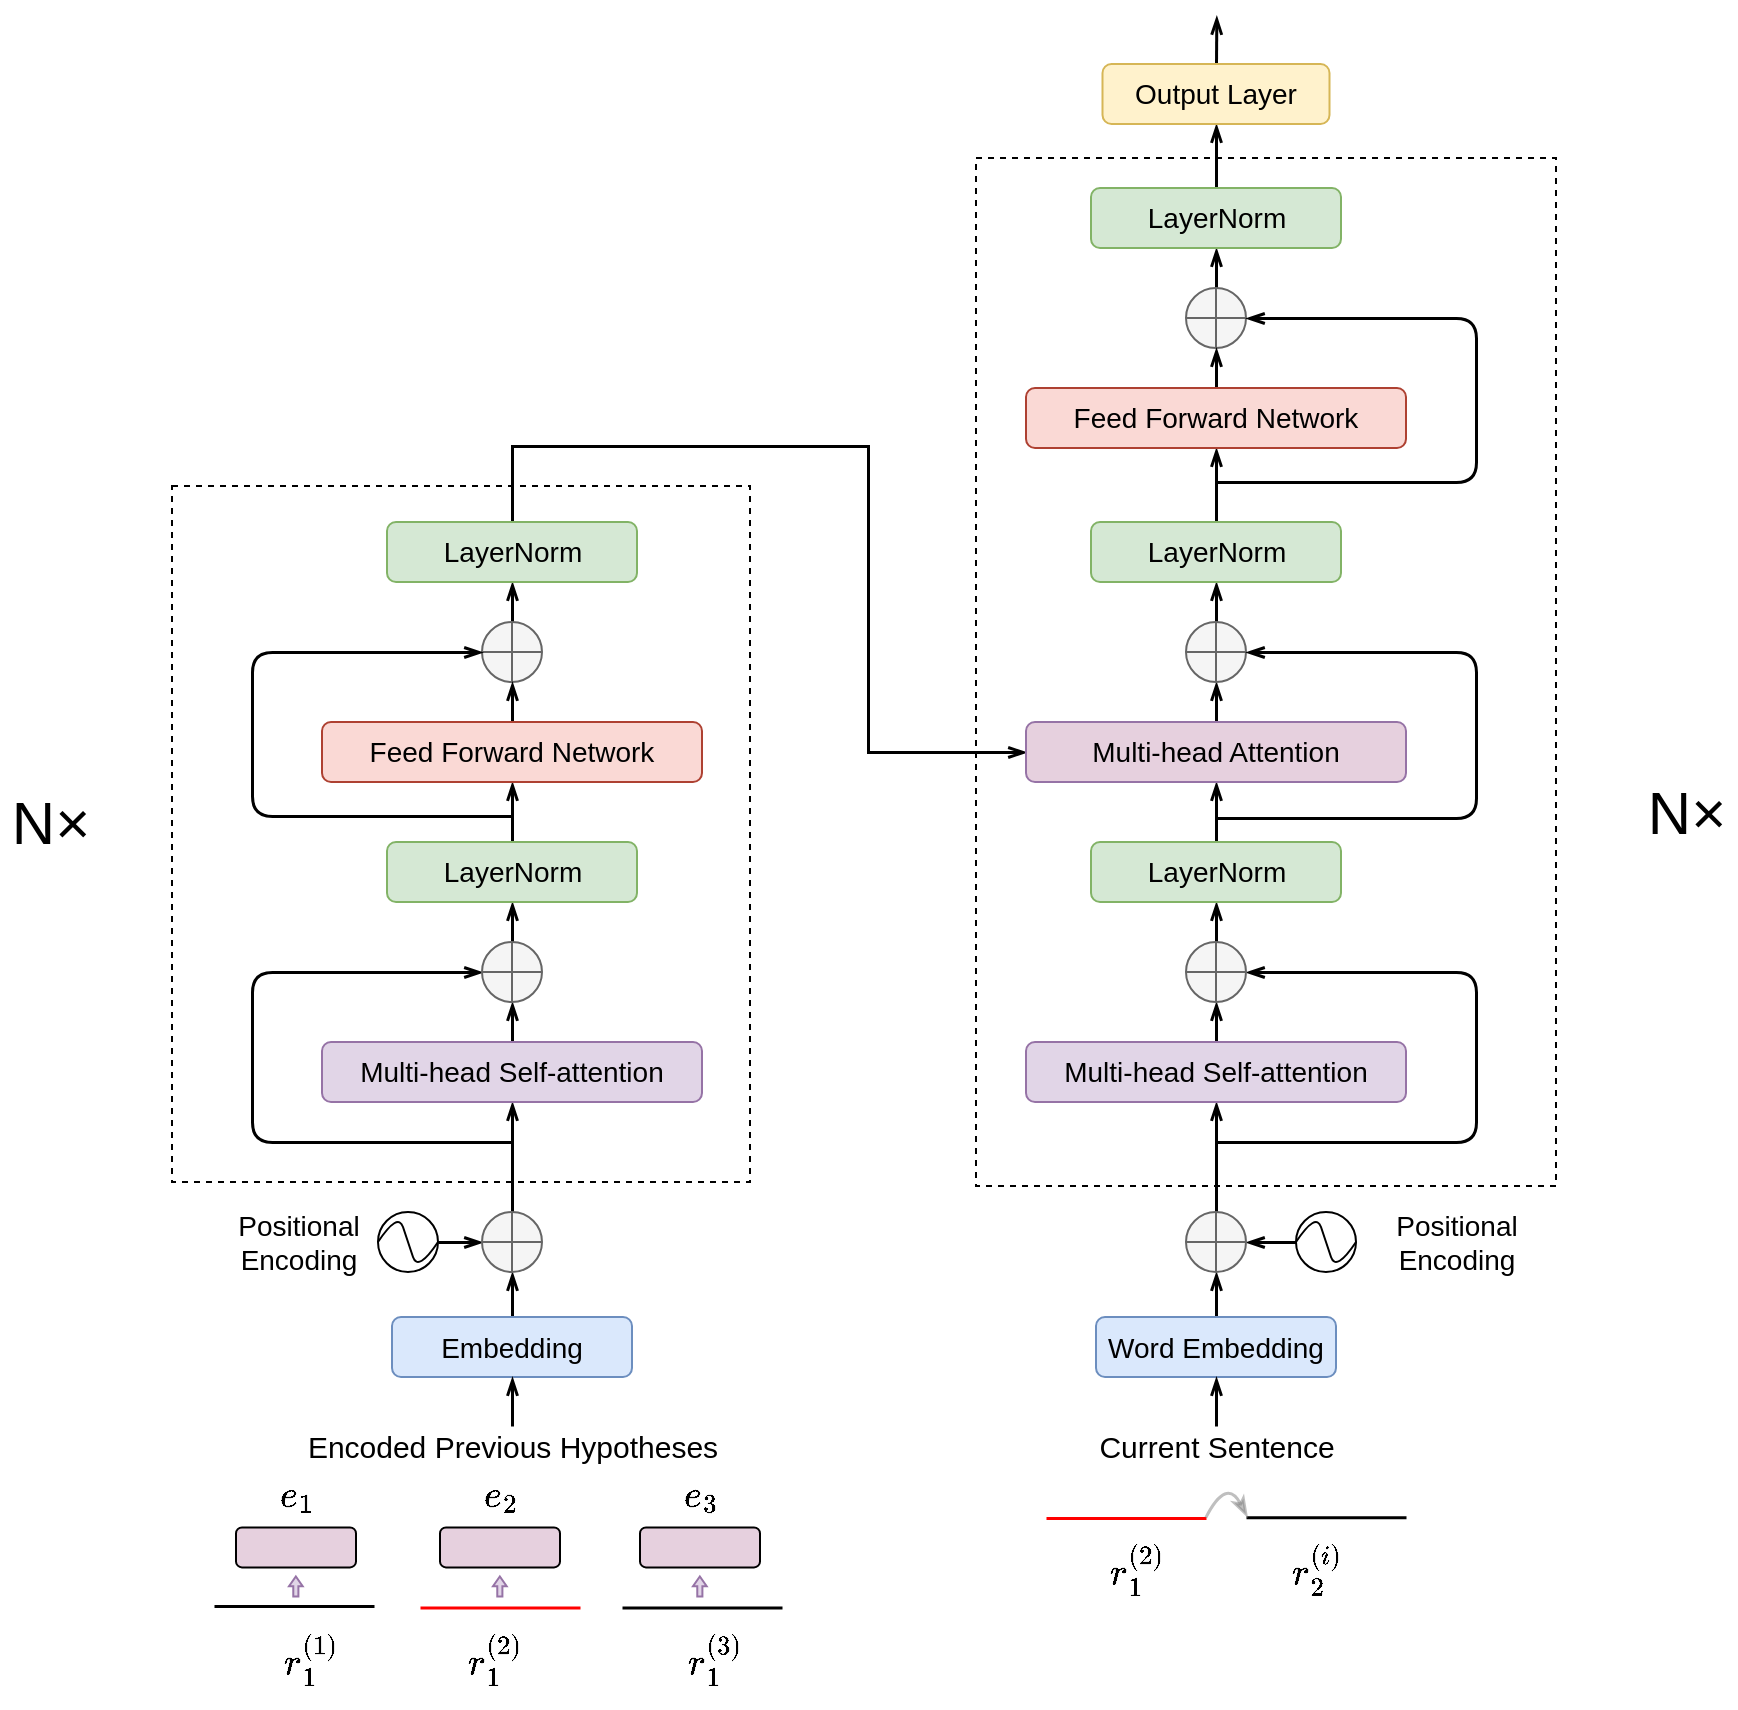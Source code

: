 <mxfile version="16.2.2" type="github">
  <diagram id="z0HHgGlnCuGLutk6PVgF" name="Page-1">
    <mxGraphModel dx="2111" dy="1960" grid="1" gridSize="10" guides="1" tooltips="1" connect="1" arrows="1" fold="1" page="1" pageScale="1" pageWidth="850" pageHeight="1100" math="1" shadow="0">
      <root>
        <mxCell id="0" />
        <mxCell id="1" parent="0" />
        <mxCell id="-9f_2I6R7RaSuf_OZ0Q_-21" value="&lt;font style=&quot;font-size: 16px&quot;&gt;$$r_1^{(2)}$$&lt;/font&gt;" style="text;html=1;align=center;verticalAlign=middle;resizable=0;points=[];autosize=1;strokeColor=none;fillColor=none;fontSize=30;" parent="1" vertex="1">
          <mxGeometry x="189" y="706.03" width="110" height="50" as="geometry" />
        </mxCell>
        <mxCell id="-9f_2I6R7RaSuf_OZ0Q_-22" value="&lt;font style=&quot;font-size: 16px&quot;&gt;$$r_2^{(i)}$$&lt;/font&gt;" style="text;html=1;align=center;verticalAlign=middle;resizable=0;points=[];autosize=1;strokeColor=none;fillColor=none;fontSize=30;" parent="1" vertex="1">
          <mxGeometry x="279" y="706.03" width="110" height="50" as="geometry" />
        </mxCell>
        <mxCell id="-9f_2I6R7RaSuf_OZ0Q_-12" value="&lt;font style=&quot;font-size: 16px&quot;&gt;$$r_1^{(3)}$$&lt;/font&gt;" style="text;html=1;align=center;verticalAlign=middle;resizable=0;points=[];autosize=1;strokeColor=none;fillColor=none;fontSize=30;" parent="1" vertex="1">
          <mxGeometry x="-22" y="750.69" width="110" height="50" as="geometry" />
        </mxCell>
        <mxCell id="-9f_2I6R7RaSuf_OZ0Q_-6" value="&lt;font style=&quot;font-size: 16px&quot;&gt;$$r_1^{(2)}$$&lt;/font&gt;" style="text;html=1;align=center;verticalAlign=middle;resizable=0;points=[];autosize=1;strokeColor=none;fillColor=none;fontSize=30;" parent="1" vertex="1">
          <mxGeometry x="-132" y="750.69" width="110" height="50" as="geometry" />
        </mxCell>
        <mxCell id="CTJLBTLDGU4M1NpmP4fn-86" value="" style="rounded=0;whiteSpace=wrap;html=1;shadow=0;glass=0;dashed=1;sketch=0;fillColor=none;" parent="1" vertex="1">
          <mxGeometry x="-238" y="190" width="289" height="348" as="geometry" />
        </mxCell>
        <mxCell id="CTJLBTLDGU4M1NpmP4fn-3" style="edgeStyle=orthogonalEdgeStyle;rounded=0;orthogonalLoop=1;jettySize=auto;html=1;entryX=0.5;entryY=1;entryDx=0;entryDy=0;strokeWidth=1.5;endArrow=openThin;endFill=0;exitX=0.5;exitY=0;exitDx=0;exitDy=0;" parent="1" source="CTJLBTLDGU4M1NpmP4fn-72" target="CTJLBTLDGU4M1NpmP4fn-2" edge="1">
          <mxGeometry relative="1" as="geometry">
            <mxPoint x="-68" y="537" as="sourcePoint" />
          </mxGeometry>
        </mxCell>
        <mxCell id="CTJLBTLDGU4M1NpmP4fn-6" style="edgeStyle=orthogonalEdgeStyle;rounded=0;orthogonalLoop=1;jettySize=auto;html=1;exitX=0.5;exitY=0;exitDx=0;exitDy=0;entryX=0.5;entryY=1;entryDx=0;entryDy=0;endArrow=openThin;endFill=0;strokeWidth=1.5;" parent="1" source="CTJLBTLDGU4M1NpmP4fn-2" target="CTJLBTLDGU4M1NpmP4fn-5" edge="1">
          <mxGeometry relative="1" as="geometry" />
        </mxCell>
        <mxCell id="CTJLBTLDGU4M1NpmP4fn-2" value="&lt;span style=&quot;font-size: 14px&quot;&gt;Multi-head Self-attention&lt;/span&gt;" style="rounded=1;whiteSpace=wrap;html=1;fillColor=#e1d5e7;strokeColor=#9673a6;" parent="1" vertex="1">
          <mxGeometry x="-163" y="468" width="190" height="30" as="geometry" />
        </mxCell>
        <mxCell id="CTJLBTLDGU4M1NpmP4fn-4" value="" style="edgeStyle=elbowEdgeStyle;elbow=horizontal;endArrow=openThin;html=1;strokeWidth=1.5;entryX=0;entryY=0.5;entryDx=0;entryDy=0;endFill=0;" parent="1" target="CTJLBTLDGU4M1NpmP4fn-5" edge="1">
          <mxGeometry width="50" height="50" relative="1" as="geometry">
            <mxPoint x="-68" y="518" as="sourcePoint" />
            <mxPoint x="32" y="428" as="targetPoint" />
            <Array as="points">
              <mxPoint x="-198" y="478" />
              <mxPoint x="102" y="458" />
            </Array>
          </mxGeometry>
        </mxCell>
        <mxCell id="CTJLBTLDGU4M1NpmP4fn-12" style="edgeStyle=orthogonalEdgeStyle;rounded=0;orthogonalLoop=1;jettySize=auto;html=1;exitX=0.5;exitY=0;exitDx=0;exitDy=0;entryX=0.5;entryY=1;entryDx=0;entryDy=0;endArrow=openThin;endFill=0;strokeWidth=1.5;" parent="1" source="CTJLBTLDGU4M1NpmP4fn-5" target="CTJLBTLDGU4M1NpmP4fn-7" edge="1">
          <mxGeometry relative="1" as="geometry" />
        </mxCell>
        <mxCell id="CTJLBTLDGU4M1NpmP4fn-5" value="" style="shape=orEllipse;perimeter=ellipsePerimeter;whiteSpace=wrap;html=1;backgroundOutline=1;fillColor=#f5f5f5;strokeColor=#666666;fontColor=#333333;" parent="1" vertex="1">
          <mxGeometry x="-83" y="418" width="30" height="30" as="geometry" />
        </mxCell>
        <mxCell id="CTJLBTLDGU4M1NpmP4fn-11" style="edgeStyle=orthogonalEdgeStyle;rounded=0;orthogonalLoop=1;jettySize=auto;html=1;exitX=0.5;exitY=0;exitDx=0;exitDy=0;entryX=0.5;entryY=1;entryDx=0;entryDy=0;endArrow=openThin;endFill=0;strokeWidth=1.5;" parent="1" source="CTJLBTLDGU4M1NpmP4fn-7" target="CTJLBTLDGU4M1NpmP4fn-10" edge="1">
          <mxGeometry relative="1" as="geometry" />
        </mxCell>
        <mxCell id="CTJLBTLDGU4M1NpmP4fn-7" value="&lt;span style=&quot;font-size: 14px&quot;&gt;LayerNorm&lt;/span&gt;" style="rounded=1;whiteSpace=wrap;html=1;fillColor=#d5e8d4;strokeColor=#82b366;" parent="1" vertex="1">
          <mxGeometry x="-130.5" y="368" width="125" height="30" as="geometry" />
        </mxCell>
        <mxCell id="CTJLBTLDGU4M1NpmP4fn-16" style="edgeStyle=orthogonalEdgeStyle;rounded=0;orthogonalLoop=1;jettySize=auto;html=1;exitX=0.5;exitY=0;exitDx=0;exitDy=0;entryX=0.5;entryY=1;entryDx=0;entryDy=0;endArrow=openThin;endFill=0;strokeWidth=1.5;" parent="1" source="CTJLBTLDGU4M1NpmP4fn-9" target="CTJLBTLDGU4M1NpmP4fn-15" edge="1">
          <mxGeometry relative="1" as="geometry" />
        </mxCell>
        <mxCell id="CTJLBTLDGU4M1NpmP4fn-9" value="" style="shape=orEllipse;perimeter=ellipsePerimeter;whiteSpace=wrap;html=1;backgroundOutline=1;fillColor=#f5f5f5;strokeColor=#666666;fontColor=#333333;" parent="1" vertex="1">
          <mxGeometry x="-83" y="258" width="30" height="30" as="geometry" />
        </mxCell>
        <mxCell id="CTJLBTLDGU4M1NpmP4fn-13" style="edgeStyle=orthogonalEdgeStyle;rounded=0;orthogonalLoop=1;jettySize=auto;html=1;exitX=0.5;exitY=0;exitDx=0;exitDy=0;entryX=0.5;entryY=1;entryDx=0;entryDy=0;endArrow=openThin;endFill=0;strokeWidth=1.5;" parent="1" source="CTJLBTLDGU4M1NpmP4fn-10" target="CTJLBTLDGU4M1NpmP4fn-9" edge="1">
          <mxGeometry relative="1" as="geometry" />
        </mxCell>
        <mxCell id="CTJLBTLDGU4M1NpmP4fn-10" value="&lt;span style=&quot;font-size: 14px&quot;&gt;Feed Forward Network&lt;/span&gt;" style="rounded=1;whiteSpace=wrap;html=1;fillColor=#fad9d5;strokeColor=#ae4132;" parent="1" vertex="1">
          <mxGeometry x="-163" y="308" width="190" height="30" as="geometry" />
        </mxCell>
        <mxCell id="CTJLBTLDGU4M1NpmP4fn-14" value="" style="edgeStyle=elbowEdgeStyle;elbow=horizontal;endArrow=openThin;html=1;strokeWidth=1.5;endFill=0;entryX=0;entryY=0.5;entryDx=0;entryDy=0;" parent="1" target="CTJLBTLDGU4M1NpmP4fn-9" edge="1">
          <mxGeometry width="50" height="50" relative="1" as="geometry">
            <mxPoint x="-68" y="355" as="sourcePoint" />
            <mxPoint x="-88" y="288" as="targetPoint" />
            <Array as="points">
              <mxPoint x="-198" y="318" />
            </Array>
          </mxGeometry>
        </mxCell>
        <mxCell id="CTJLBTLDGU4M1NpmP4fn-18" style="edgeStyle=orthogonalEdgeStyle;rounded=0;orthogonalLoop=1;jettySize=auto;html=1;exitX=0.5;exitY=0;exitDx=0;exitDy=0;endArrow=openThin;endFill=0;strokeWidth=1.5;entryX=0;entryY=0.5;entryDx=0;entryDy=0;" parent="1" source="CTJLBTLDGU4M1NpmP4fn-15" target="Ly3B1sIh1hLR3FMpoDLW-36" edge="1">
          <mxGeometry relative="1" as="geometry">
            <mxPoint x="-159" y="164" as="targetPoint" />
            <Array as="points">
              <mxPoint x="-68" y="170" />
              <mxPoint x="110" y="170" />
              <mxPoint x="110" y="323" />
            </Array>
          </mxGeometry>
        </mxCell>
        <mxCell id="CTJLBTLDGU4M1NpmP4fn-15" value="&lt;span style=&quot;font-size: 14px&quot;&gt;LayerNorm&lt;/span&gt;" style="rounded=1;whiteSpace=wrap;html=1;fillColor=#d5e8d4;strokeColor=#82b366;" parent="1" vertex="1">
          <mxGeometry x="-130.5" y="208" width="125" height="30" as="geometry" />
        </mxCell>
        <mxCell id="CTJLBTLDGU4M1NpmP4fn-75" style="edgeStyle=none;rounded=0;orthogonalLoop=1;jettySize=auto;html=1;exitX=0.5;exitY=0;exitDx=0;exitDy=0;entryX=0.5;entryY=1;entryDx=0;entryDy=0;endArrow=openThin;endFill=0;strokeWidth=1.5;" parent="1" source="CTJLBTLDGU4M1NpmP4fn-62" target="CTJLBTLDGU4M1NpmP4fn-72" edge="1">
          <mxGeometry relative="1" as="geometry" />
        </mxCell>
        <mxCell id="CTJLBTLDGU4M1NpmP4fn-62" value="&lt;font style=&quot;font-size: 14px&quot;&gt;Embedding&lt;/font&gt;" style="rounded=1;whiteSpace=wrap;html=1;fillColor=#dae8fc;strokeColor=#6c8ebf;" parent="1" vertex="1">
          <mxGeometry x="-128" y="605.5" width="120" height="30" as="geometry" />
        </mxCell>
        <mxCell id="CTJLBTLDGU4M1NpmP4fn-64" value="" style="endArrow=openThin;html=1;strokeWidth=1.5;entryX=0.5;entryY=1;entryDx=0;entryDy=0;endFill=0;" parent="1" edge="1">
          <mxGeometry width="50" height="50" relative="1" as="geometry">
            <mxPoint x="-68" y="660" as="sourcePoint" />
            <mxPoint x="-68.0" y="635.5" as="targetPoint" />
          </mxGeometry>
        </mxCell>
        <mxCell id="CTJLBTLDGU4M1NpmP4fn-90" style="edgeStyle=none;rounded=0;orthogonalLoop=1;jettySize=auto;html=1;exitX=1;exitY=0.5;exitDx=0;exitDy=0;entryX=0;entryY=0.5;entryDx=0;entryDy=0;endArrow=openThin;endFill=0;strokeWidth=1.5;" parent="1" source="CTJLBTLDGU4M1NpmP4fn-65" target="CTJLBTLDGU4M1NpmP4fn-72" edge="1">
          <mxGeometry relative="1" as="geometry" />
        </mxCell>
        <mxCell id="CTJLBTLDGU4M1NpmP4fn-65" value="" style="ellipse;whiteSpace=wrap;html=1;aspect=fixed;rounded=0;shadow=0;glass=0;sketch=0;strokeColor=#000000;fillColor=none;gradientColor=none;" parent="1" vertex="1">
          <mxGeometry x="-135" y="553" width="30" height="30" as="geometry" />
        </mxCell>
        <mxCell id="CTJLBTLDGU4M1NpmP4fn-69" value="" style="curved=1;endArrow=none;html=1;strokeWidth=1;exitX=0;exitY=0.5;exitDx=0;exitDy=0;entryX=1;entryY=0.5;entryDx=0;entryDy=0;endFill=0;" parent="1" source="CTJLBTLDGU4M1NpmP4fn-65" target="CTJLBTLDGU4M1NpmP4fn-65" edge="1">
          <mxGeometry width="50" height="50" relative="1" as="geometry">
            <mxPoint x="-125" y="612" as="sourcePoint" />
            <mxPoint x="-75" y="562" as="targetPoint" />
            <Array as="points">
              <mxPoint x="-125" y="553" />
              <mxPoint x="-120" y="568" />
              <mxPoint x="-115" y="583" />
            </Array>
          </mxGeometry>
        </mxCell>
        <mxCell id="CTJLBTLDGU4M1NpmP4fn-71" value="&lt;font style=&quot;font-size: 14px&quot;&gt;Positional&lt;br&gt;Encoding&lt;/font&gt;" style="text;html=1;align=center;verticalAlign=middle;resizable=0;points=[];autosize=1;strokeColor=none;" parent="1" vertex="1">
          <mxGeometry x="-215" y="548" width="80" height="40" as="geometry" />
        </mxCell>
        <mxCell id="CTJLBTLDGU4M1NpmP4fn-72" value="" style="shape=orEllipse;perimeter=ellipsePerimeter;whiteSpace=wrap;html=1;backgroundOutline=1;fillColor=#f5f5f5;strokeColor=#666666;fontColor=#333333;" parent="1" vertex="1">
          <mxGeometry x="-83" y="553" width="30" height="30" as="geometry" />
        </mxCell>
        <mxCell id="CTJLBTLDGU4M1NpmP4fn-84" value="&lt;font style=&quot;font-size: 30px&quot;&gt;N×&lt;/font&gt;" style="text;html=1;align=center;verticalAlign=middle;resizable=0;points=[];autosize=1;strokeColor=none;" parent="1" vertex="1">
          <mxGeometry x="-324" y="343" width="50" height="30" as="geometry" />
        </mxCell>
        <mxCell id="Ly3B1sIh1hLR3FMpoDLW-1" value="&lt;font style=&quot;font-size: 15px&quot;&gt;Encoded Previous Hypotheses&lt;/font&gt;" style="text;html=1;align=center;verticalAlign=middle;resizable=0;points=[];autosize=1;strokeColor=none;fillColor=none;" parent="1" vertex="1">
          <mxGeometry x="-178" y="660" width="220" height="20" as="geometry" />
        </mxCell>
        <mxCell id="Ly3B1sIh1hLR3FMpoDLW-2" value="" style="rounded=0;whiteSpace=wrap;html=1;shadow=0;glass=0;dashed=1;sketch=0;fillColor=none;" parent="1" vertex="1">
          <mxGeometry x="164" y="26" width="290" height="514" as="geometry" />
        </mxCell>
        <mxCell id="Ly3B1sIh1hLR3FMpoDLW-3" style="edgeStyle=orthogonalEdgeStyle;rounded=0;orthogonalLoop=1;jettySize=auto;html=1;entryX=0.5;entryY=1;entryDx=0;entryDy=0;strokeWidth=1.5;endArrow=openThin;endFill=0;exitX=0.5;exitY=0;exitDx=0;exitDy=0;" parent="1" source="Ly3B1sIh1hLR3FMpoDLW-30" target="Ly3B1sIh1hLR3FMpoDLW-5" edge="1">
          <mxGeometry relative="1" as="geometry">
            <mxPoint x="284" y="537" as="sourcePoint" />
          </mxGeometry>
        </mxCell>
        <mxCell id="Ly3B1sIh1hLR3FMpoDLW-4" style="edgeStyle=orthogonalEdgeStyle;rounded=0;orthogonalLoop=1;jettySize=auto;html=1;exitX=0.5;exitY=0;exitDx=0;exitDy=0;entryX=0.5;entryY=1;entryDx=0;entryDy=0;endArrow=openThin;endFill=0;strokeWidth=1.5;" parent="1" source="Ly3B1sIh1hLR3FMpoDLW-5" target="Ly3B1sIh1hLR3FMpoDLW-8" edge="1">
          <mxGeometry relative="1" as="geometry" />
        </mxCell>
        <mxCell id="Ly3B1sIh1hLR3FMpoDLW-5" value="&lt;span style=&quot;font-size: 14px&quot;&gt;Multi-head Self-attention&lt;/span&gt;" style="rounded=1;whiteSpace=wrap;html=1;fillColor=#e1d5e7;strokeColor=#9673a6;" parent="1" vertex="1">
          <mxGeometry x="189" y="468" width="190" height="30" as="geometry" />
        </mxCell>
        <mxCell id="Ly3B1sIh1hLR3FMpoDLW-6" value="" style="edgeStyle=elbowEdgeStyle;elbow=horizontal;endArrow=openThin;html=1;strokeWidth=1.5;entryX=1;entryY=0.5;entryDx=0;entryDy=0;endFill=0;" parent="1" target="Ly3B1sIh1hLR3FMpoDLW-8" edge="1">
          <mxGeometry width="50" height="50" relative="1" as="geometry">
            <mxPoint x="284" y="518" as="sourcePoint" />
            <mxPoint x="384" y="428" as="targetPoint" />
            <Array as="points">
              <mxPoint x="414" y="470" />
              <mxPoint x="454" y="458" />
            </Array>
          </mxGeometry>
        </mxCell>
        <mxCell id="Ly3B1sIh1hLR3FMpoDLW-7" style="edgeStyle=orthogonalEdgeStyle;rounded=0;orthogonalLoop=1;jettySize=auto;html=1;exitX=0.5;exitY=0;exitDx=0;exitDy=0;entryX=0.5;entryY=1;entryDx=0;entryDy=0;endArrow=openThin;endFill=0;strokeWidth=1.5;" parent="1" source="Ly3B1sIh1hLR3FMpoDLW-8" target="Ly3B1sIh1hLR3FMpoDLW-10" edge="1">
          <mxGeometry relative="1" as="geometry" />
        </mxCell>
        <mxCell id="Ly3B1sIh1hLR3FMpoDLW-8" value="" style="shape=orEllipse;perimeter=ellipsePerimeter;whiteSpace=wrap;html=1;backgroundOutline=1;fillColor=#f5f5f5;strokeColor=#666666;fontColor=#333333;" parent="1" vertex="1">
          <mxGeometry x="269" y="418" width="30" height="30" as="geometry" />
        </mxCell>
        <mxCell id="Ly3B1sIh1hLR3FMpoDLW-9" style="edgeStyle=orthogonalEdgeStyle;rounded=0;orthogonalLoop=1;jettySize=auto;html=1;exitX=0.5;exitY=0;exitDx=0;exitDy=0;entryX=0.5;entryY=1;entryDx=0;entryDy=0;endArrow=openThin;endFill=0;strokeWidth=1.5;" parent="1" source="Ly3B1sIh1hLR3FMpoDLW-39" target="Ly3B1sIh1hLR3FMpoDLW-14" edge="1">
          <mxGeometry relative="1" as="geometry">
            <mxPoint x="284" y="201" as="sourcePoint" />
          </mxGeometry>
        </mxCell>
        <mxCell id="Ly3B1sIh1hLR3FMpoDLW-41" style="edgeStyle=orthogonalEdgeStyle;rounded=0;orthogonalLoop=1;jettySize=auto;html=1;exitX=0.5;exitY=0;exitDx=0;exitDy=0;entryX=0.5;entryY=1;entryDx=0;entryDy=0;fontSize=30;strokeWidth=1.5;endArrow=openThin;endFill=0;" parent="1" source="Ly3B1sIh1hLR3FMpoDLW-10" target="Ly3B1sIh1hLR3FMpoDLW-36" edge="1">
          <mxGeometry relative="1" as="geometry" />
        </mxCell>
        <mxCell id="Ly3B1sIh1hLR3FMpoDLW-10" value="&lt;span style=&quot;font-size: 14px&quot;&gt;LayerNorm&lt;/span&gt;" style="rounded=1;whiteSpace=wrap;html=1;fillColor=#d5e8d4;strokeColor=#82b366;" parent="1" vertex="1">
          <mxGeometry x="221.5" y="368" width="125" height="30" as="geometry" />
        </mxCell>
        <mxCell id="Ly3B1sIh1hLR3FMpoDLW-11" style="edgeStyle=orthogonalEdgeStyle;rounded=0;orthogonalLoop=1;jettySize=auto;html=1;exitX=0.5;exitY=0;exitDx=0;exitDy=0;entryX=0.5;entryY=1;entryDx=0;entryDy=0;endArrow=openThin;endFill=0;strokeWidth=1.5;" parent="1" source="Ly3B1sIh1hLR3FMpoDLW-12" target="Ly3B1sIh1hLR3FMpoDLW-17" edge="1">
          <mxGeometry relative="1" as="geometry" />
        </mxCell>
        <mxCell id="Ly3B1sIh1hLR3FMpoDLW-12" value="" style="shape=orEllipse;perimeter=ellipsePerimeter;whiteSpace=wrap;html=1;backgroundOutline=1;fillColor=#f5f5f5;strokeColor=#666666;fontColor=#333333;" parent="1" vertex="1">
          <mxGeometry x="269" y="91" width="30" height="30" as="geometry" />
        </mxCell>
        <mxCell id="Ly3B1sIh1hLR3FMpoDLW-13" style="edgeStyle=orthogonalEdgeStyle;rounded=0;orthogonalLoop=1;jettySize=auto;html=1;exitX=0.5;exitY=0;exitDx=0;exitDy=0;entryX=0.5;entryY=1;entryDx=0;entryDy=0;endArrow=openThin;endFill=0;strokeWidth=1.5;" parent="1" source="Ly3B1sIh1hLR3FMpoDLW-14" target="Ly3B1sIh1hLR3FMpoDLW-12" edge="1">
          <mxGeometry relative="1" as="geometry" />
        </mxCell>
        <mxCell id="Ly3B1sIh1hLR3FMpoDLW-14" value="&lt;span style=&quot;font-size: 14px&quot;&gt;Feed Forward Network&lt;/span&gt;" style="rounded=1;whiteSpace=wrap;html=1;fillColor=#fad9d5;strokeColor=#ae4132;" parent="1" vertex="1">
          <mxGeometry x="189" y="141" width="190" height="30" as="geometry" />
        </mxCell>
        <mxCell id="Ly3B1sIh1hLR3FMpoDLW-15" value="" style="edgeStyle=elbowEdgeStyle;elbow=horizontal;endArrow=openThin;html=1;strokeWidth=1.5;endFill=0;entryX=1;entryY=0.5;entryDx=0;entryDy=0;" parent="1" target="Ly3B1sIh1hLR3FMpoDLW-12" edge="1">
          <mxGeometry width="50" height="50" relative="1" as="geometry">
            <mxPoint x="284" y="188" as="sourcePoint" />
            <mxPoint x="264" y="121" as="targetPoint" />
            <Array as="points">
              <mxPoint x="414" y="163" />
            </Array>
          </mxGeometry>
        </mxCell>
        <mxCell id="Ly3B1sIh1hLR3FMpoDLW-16" style="edgeStyle=orthogonalEdgeStyle;rounded=0;orthogonalLoop=1;jettySize=auto;html=1;exitX=0.5;exitY=0;exitDx=0;exitDy=0;endArrow=openThin;endFill=0;strokeWidth=1.5;entryX=0.5;entryY=1;entryDx=0;entryDy=0;" parent="1" source="Ly3B1sIh1hLR3FMpoDLW-17" target="Ly3B1sIh1hLR3FMpoDLW-32" edge="1">
          <mxGeometry relative="1" as="geometry">
            <mxPoint x="284" y="155" as="targetPoint" />
          </mxGeometry>
        </mxCell>
        <mxCell id="Ly3B1sIh1hLR3FMpoDLW-17" value="&lt;span style=&quot;font-size: 14px&quot;&gt;LayerNorm&lt;/span&gt;" style="rounded=1;whiteSpace=wrap;html=1;fillColor=#d5e8d4;strokeColor=#82b366;" parent="1" vertex="1">
          <mxGeometry x="221.5" y="41" width="125" height="30" as="geometry" />
        </mxCell>
        <mxCell id="Ly3B1sIh1hLR3FMpoDLW-23" style="edgeStyle=none;rounded=0;orthogonalLoop=1;jettySize=auto;html=1;exitX=0.5;exitY=0;exitDx=0;exitDy=0;entryX=0.5;entryY=1;entryDx=0;entryDy=0;endArrow=openThin;endFill=0;strokeWidth=1.5;" parent="1" source="Ly3B1sIh1hLR3FMpoDLW-24" target="Ly3B1sIh1hLR3FMpoDLW-30" edge="1">
          <mxGeometry relative="1" as="geometry" />
        </mxCell>
        <mxCell id="Ly3B1sIh1hLR3FMpoDLW-24" value="&lt;font style=&quot;font-size: 14px&quot;&gt;Word Embedding&lt;/font&gt;" style="rounded=1;whiteSpace=wrap;html=1;fillColor=#dae8fc;strokeColor=#6c8ebf;" parent="1" vertex="1">
          <mxGeometry x="224" y="605.5" width="120" height="30" as="geometry" />
        </mxCell>
        <mxCell id="Ly3B1sIh1hLR3FMpoDLW-25" value="" style="endArrow=openThin;html=1;strokeWidth=1.5;entryX=0.5;entryY=1;entryDx=0;entryDy=0;endFill=0;" parent="1" edge="1">
          <mxGeometry width="50" height="50" relative="1" as="geometry">
            <mxPoint x="284" y="660" as="sourcePoint" />
            <mxPoint x="284" y="635.5" as="targetPoint" />
          </mxGeometry>
        </mxCell>
        <mxCell id="Ly3B1sIh1hLR3FMpoDLW-26" style="edgeStyle=none;rounded=0;orthogonalLoop=1;jettySize=auto;html=1;exitX=0;exitY=0.5;exitDx=0;exitDy=0;entryX=1;entryY=0.5;entryDx=0;entryDy=0;endArrow=openThin;endFill=0;strokeWidth=1.5;" parent="1" source="Ly3B1sIh1hLR3FMpoDLW-27" target="Ly3B1sIh1hLR3FMpoDLW-30" edge="1">
          <mxGeometry relative="1" as="geometry">
            <mxPoint x="392.75" y="568" as="targetPoint" />
          </mxGeometry>
        </mxCell>
        <mxCell id="Ly3B1sIh1hLR3FMpoDLW-27" value="" style="ellipse;whiteSpace=wrap;html=1;aspect=fixed;rounded=0;shadow=0;glass=0;sketch=0;strokeColor=#000000;fillColor=none;gradientColor=none;" parent="1" vertex="1">
          <mxGeometry x="324" y="553" width="30" height="30" as="geometry" />
        </mxCell>
        <mxCell id="Ly3B1sIh1hLR3FMpoDLW-28" value="" style="curved=1;endArrow=none;html=1;strokeWidth=1;exitX=0;exitY=0.5;exitDx=0;exitDy=0;entryX=1;entryY=0.5;entryDx=0;entryDy=0;endFill=0;" parent="1" source="Ly3B1sIh1hLR3FMpoDLW-27" target="Ly3B1sIh1hLR3FMpoDLW-27" edge="1">
          <mxGeometry width="50" height="50" relative="1" as="geometry">
            <mxPoint x="334" y="612" as="sourcePoint" />
            <mxPoint x="384" y="562" as="targetPoint" />
            <Array as="points">
              <mxPoint x="334" y="553" />
              <mxPoint x="339" y="568" />
              <mxPoint x="344" y="583" />
            </Array>
          </mxGeometry>
        </mxCell>
        <mxCell id="Ly3B1sIh1hLR3FMpoDLW-29" value="&lt;font style=&quot;font-size: 14px&quot;&gt;Positional&lt;br&gt;Encoding&lt;/font&gt;" style="text;html=1;align=center;verticalAlign=middle;resizable=0;points=[];autosize=1;strokeColor=none;" parent="1" vertex="1">
          <mxGeometry x="364" y="548" width="80" height="40" as="geometry" />
        </mxCell>
        <mxCell id="Ly3B1sIh1hLR3FMpoDLW-30" value="" style="shape=orEllipse;perimeter=ellipsePerimeter;whiteSpace=wrap;html=1;backgroundOutline=1;fillColor=#f5f5f5;strokeColor=#666666;fontColor=#333333;" parent="1" vertex="1">
          <mxGeometry x="269" y="553" width="30" height="30" as="geometry" />
        </mxCell>
        <mxCell id="Ly3B1sIh1hLR3FMpoDLW-31" style="edgeStyle=none;rounded=0;orthogonalLoop=1;jettySize=auto;html=1;exitX=0.5;exitY=0;exitDx=0;exitDy=0;endArrow=openThin;endFill=0;strokeWidth=1.5;" parent="1" source="Ly3B1sIh1hLR3FMpoDLW-32" edge="1">
          <mxGeometry relative="1" as="geometry">
            <mxPoint x="284.167" y="-45" as="targetPoint" />
          </mxGeometry>
        </mxCell>
        <mxCell id="Ly3B1sIh1hLR3FMpoDLW-32" value="&lt;span style=&quot;font-size: 14px&quot;&gt;Output Layer&lt;/span&gt;" style="rounded=1;whiteSpace=wrap;html=1;fillColor=#fff2cc;strokeColor=#d6b656;" parent="1" vertex="1">
          <mxGeometry x="227.25" y="-21" width="113.5" height="30" as="geometry" />
        </mxCell>
        <mxCell id="Ly3B1sIh1hLR3FMpoDLW-33" value="&lt;font style=&quot;font-size: 30px&quot;&gt;N×&lt;/font&gt;" style="text;html=1;align=center;verticalAlign=middle;resizable=0;points=[];autosize=1;strokeColor=none;" parent="1" vertex="1">
          <mxGeometry x="494" y="338" width="50" height="30" as="geometry" />
        </mxCell>
        <mxCell id="Ly3B1sIh1hLR3FMpoDLW-34" value="&lt;span style=&quot;font-size: 15px&quot;&gt;Current Sentence&lt;/span&gt;" style="text;html=1;align=center;verticalAlign=middle;resizable=0;points=[];autosize=1;strokeColor=none;fillColor=none;" parent="1" vertex="1">
          <mxGeometry x="219" y="660" width="130" height="20" as="geometry" />
        </mxCell>
        <mxCell id="Ly3B1sIh1hLR3FMpoDLW-35" style="edgeStyle=orthogonalEdgeStyle;rounded=0;orthogonalLoop=1;jettySize=auto;html=1;exitX=0.5;exitY=0;exitDx=0;exitDy=0;entryX=0.5;entryY=1;entryDx=0;entryDy=0;endArrow=openThin;endFill=0;strokeWidth=1.5;" parent="1" source="Ly3B1sIh1hLR3FMpoDLW-36" target="Ly3B1sIh1hLR3FMpoDLW-38" edge="1">
          <mxGeometry relative="1" as="geometry" />
        </mxCell>
        <mxCell id="Ly3B1sIh1hLR3FMpoDLW-36" value="&lt;span style=&quot;font-size: 14px&quot;&gt;Multi-head Attention&lt;/span&gt;" style="rounded=1;whiteSpace=wrap;html=1;fillColor=#E6D0DE;strokeColor=#9673a6;" parent="1" vertex="1">
          <mxGeometry x="189" y="308" width="190" height="30" as="geometry" />
        </mxCell>
        <mxCell id="Ly3B1sIh1hLR3FMpoDLW-37" style="edgeStyle=orthogonalEdgeStyle;rounded=0;orthogonalLoop=1;jettySize=auto;html=1;exitX=0.5;exitY=0;exitDx=0;exitDy=0;entryX=0.5;entryY=1;entryDx=0;entryDy=0;endArrow=openThin;endFill=0;strokeWidth=1.5;" parent="1" source="Ly3B1sIh1hLR3FMpoDLW-38" target="Ly3B1sIh1hLR3FMpoDLW-39" edge="1">
          <mxGeometry relative="1" as="geometry" />
        </mxCell>
        <mxCell id="Ly3B1sIh1hLR3FMpoDLW-38" value="" style="shape=orEllipse;perimeter=ellipsePerimeter;whiteSpace=wrap;html=1;backgroundOutline=1;fillColor=#f5f5f5;strokeColor=#666666;fontColor=#333333;" parent="1" vertex="1">
          <mxGeometry x="269" y="258" width="30" height="30" as="geometry" />
        </mxCell>
        <mxCell id="Ly3B1sIh1hLR3FMpoDLW-39" value="&lt;span style=&quot;font-size: 14px&quot;&gt;LayerNorm&lt;/span&gt;" style="rounded=1;whiteSpace=wrap;html=1;fillColor=#d5e8d4;strokeColor=#82b366;" parent="1" vertex="1">
          <mxGeometry x="221.5" y="208" width="125" height="30" as="geometry" />
        </mxCell>
        <mxCell id="Ly3B1sIh1hLR3FMpoDLW-42" value="" style="edgeStyle=elbowEdgeStyle;elbow=horizontal;endArrow=openThin;html=1;strokeWidth=1.5;entryX=1;entryY=0.5;entryDx=0;entryDy=0;endFill=0;" parent="1" target="Ly3B1sIh1hLR3FMpoDLW-38" edge="1">
          <mxGeometry width="50" height="50" relative="1" as="geometry">
            <mxPoint x="284" y="356" as="sourcePoint" />
            <mxPoint x="299.0" y="271" as="targetPoint" />
            <Array as="points">
              <mxPoint x="414" y="308" />
              <mxPoint x="454" y="296" />
            </Array>
          </mxGeometry>
        </mxCell>
        <mxCell id="-9f_2I6R7RaSuf_OZ0Q_-2" value="" style="endArrow=none;html=1;rounded=0;fontSize=30;strokeWidth=1.5;" parent="1" edge="1">
          <mxGeometry width="50" height="50" relative="1" as="geometry">
            <mxPoint x="-217" y="750" as="sourcePoint" />
            <mxPoint x="-137" y="750" as="targetPoint" />
          </mxGeometry>
        </mxCell>
        <mxCell id="-9f_2I6R7RaSuf_OZ0Q_-4" value="&lt;font style=&quot;font-size: 16px&quot;&gt;$$r_1^{(1)}$$&lt;/font&gt;" style="text;html=1;align=center;verticalAlign=middle;resizable=0;points=[];autosize=1;strokeColor=none;fillColor=none;fontSize=30;" parent="1" vertex="1">
          <mxGeometry x="-224" y="750.69" width="110" height="50" as="geometry" />
        </mxCell>
        <mxCell id="-9f_2I6R7RaSuf_OZ0Q_-5" value="" style="endArrow=none;html=1;rounded=0;fontSize=30;strokeWidth=1.5;strokeColor=#FF0000;" parent="1" edge="1">
          <mxGeometry width="50" height="50" relative="1" as="geometry">
            <mxPoint x="-114" y="750.69" as="sourcePoint" />
            <mxPoint x="-34" y="750.69" as="targetPoint" />
          </mxGeometry>
        </mxCell>
        <mxCell id="-9f_2I6R7RaSuf_OZ0Q_-11" value="" style="endArrow=none;html=1;rounded=0;fontSize=30;strokeWidth=1.5;" parent="1" edge="1">
          <mxGeometry width="50" height="50" relative="1" as="geometry">
            <mxPoint x="-13" y="750.69" as="sourcePoint" />
            <mxPoint x="67" y="750.69" as="targetPoint" />
          </mxGeometry>
        </mxCell>
        <mxCell id="-9f_2I6R7RaSuf_OZ0Q_-19" value="" style="endArrow=none;html=1;rounded=0;fontSize=30;strokeWidth=1.5;strokeColor=#FF0000;" parent="1" edge="1">
          <mxGeometry width="50" height="50" relative="1" as="geometry">
            <mxPoint x="199" y="706.03" as="sourcePoint" />
            <mxPoint x="279" y="706.03" as="targetPoint" />
          </mxGeometry>
        </mxCell>
        <mxCell id="-9f_2I6R7RaSuf_OZ0Q_-20" value="" style="endArrow=none;html=1;rounded=0;fontSize=30;strokeWidth=1.5;" parent="1" edge="1">
          <mxGeometry width="50" height="50" relative="1" as="geometry">
            <mxPoint x="299" y="705.63" as="sourcePoint" />
            <mxPoint x="379" y="705.63" as="targetPoint" />
          </mxGeometry>
        </mxCell>
        <mxCell id="-9f_2I6R7RaSuf_OZ0Q_-23" value="" style="endArrow=none;html=1;fontSize=16;strokeColor=#808080;strokeWidth=1.5;opacity=50;startArrow=classicThin;startFill=1;curved=1;entryX=-0.003;entryY=-0.009;entryDx=0;entryDy=0;entryPerimeter=0;exitX=0.186;exitY=-0.016;exitDx=0;exitDy=0;exitPerimeter=0;" parent="1" source="-9f_2I6R7RaSuf_OZ0Q_-22" target="-9f_2I6R7RaSuf_OZ0Q_-22" edge="1">
          <mxGeometry width="50" height="50" relative="1" as="geometry">
            <mxPoint x="299" y="695.34" as="sourcePoint" />
            <mxPoint x="279" y="695.34" as="targetPoint" />
            <Array as="points">
              <mxPoint x="289" y="685.34" />
            </Array>
          </mxGeometry>
        </mxCell>
        <mxCell id="-9f_2I6R7RaSuf_OZ0Q_-24" value="" style="rounded=1;whiteSpace=wrap;html=1;fontSize=16;fillColor=#E6D0DE;" parent="1" vertex="1">
          <mxGeometry x="-206" y="710.69" width="60" height="20" as="geometry" />
        </mxCell>
        <mxCell id="4tdTnUtCb6g36Boy6QiQ-1" value="" style="rounded=1;whiteSpace=wrap;html=1;fontSize=16;fillColor=#E6D0DE;" vertex="1" parent="1">
          <mxGeometry x="-104" y="710.69" width="60" height="20" as="geometry" />
        </mxCell>
        <mxCell id="4tdTnUtCb6g36Boy6QiQ-2" value="" style="rounded=1;whiteSpace=wrap;html=1;fontSize=16;fillColor=#E6D0DE;" vertex="1" parent="1">
          <mxGeometry x="-4" y="710.69" width="60" height="20" as="geometry" />
        </mxCell>
        <mxCell id="4tdTnUtCb6g36Boy6QiQ-4" value="" style="shape=flexArrow;endArrow=classic;html=1;rounded=0;width=2.56;endSize=1.293;endWidth=3.277;fillColor=#e1d5e7;strokeColor=#9673a6;" edge="1" parent="1">
          <mxGeometry width="50" height="50" relative="1" as="geometry">
            <mxPoint x="-176.08" y="745.69" as="sourcePoint" />
            <mxPoint x="-176.08" y="734.69" as="targetPoint" />
          </mxGeometry>
        </mxCell>
        <mxCell id="4tdTnUtCb6g36Boy6QiQ-5" value="" style="shape=flexArrow;endArrow=classic;html=1;rounded=0;width=2.56;endSize=1.293;endWidth=3.277;fillColor=#e1d5e7;strokeColor=#9673a6;" edge="1" parent="1">
          <mxGeometry width="50" height="50" relative="1" as="geometry">
            <mxPoint x="-74.08" y="745.69" as="sourcePoint" />
            <mxPoint x="-74.08" y="734.69" as="targetPoint" />
          </mxGeometry>
        </mxCell>
        <mxCell id="4tdTnUtCb6g36Boy6QiQ-6" value="" style="shape=flexArrow;endArrow=classic;html=1;rounded=0;width=2.56;endSize=1.293;endWidth=3.277;fillColor=#e1d5e7;strokeColor=#9673a6;" edge="1" parent="1">
          <mxGeometry width="50" height="50" relative="1" as="geometry">
            <mxPoint x="25.92" y="745.69" as="sourcePoint" />
            <mxPoint x="25.92" y="734.69" as="targetPoint" />
          </mxGeometry>
        </mxCell>
        <mxCell id="4tdTnUtCb6g36Boy6QiQ-7" value="&lt;font style=&quot;font-size: 16px&quot;&gt;$$e_1$$&lt;/font&gt;" style="text;html=1;align=center;verticalAlign=middle;resizable=0;points=[];autosize=1;strokeColor=none;fillColor=none;fontSize=30;" vertex="1" parent="1">
          <mxGeometry x="-216" y="670" width="80" height="50" as="geometry" />
        </mxCell>
        <mxCell id="4tdTnUtCb6g36Boy6QiQ-8" value="&lt;font style=&quot;font-size: 16px&quot;&gt;$$e_2$$&lt;/font&gt;" style="text;html=1;align=center;verticalAlign=middle;resizable=0;points=[];autosize=1;strokeColor=none;fillColor=none;fontSize=30;" vertex="1" parent="1">
          <mxGeometry x="-114" y="670" width="80" height="50" as="geometry" />
        </mxCell>
        <mxCell id="4tdTnUtCb6g36Boy6QiQ-9" value="&lt;font style=&quot;font-size: 16px&quot;&gt;$$e_3$$&lt;/font&gt;" style="text;html=1;align=center;verticalAlign=middle;resizable=0;points=[];autosize=1;strokeColor=none;fillColor=none;fontSize=30;" vertex="1" parent="1">
          <mxGeometry x="-14" y="670" width="80" height="50" as="geometry" />
        </mxCell>
      </root>
    </mxGraphModel>
  </diagram>
</mxfile>
